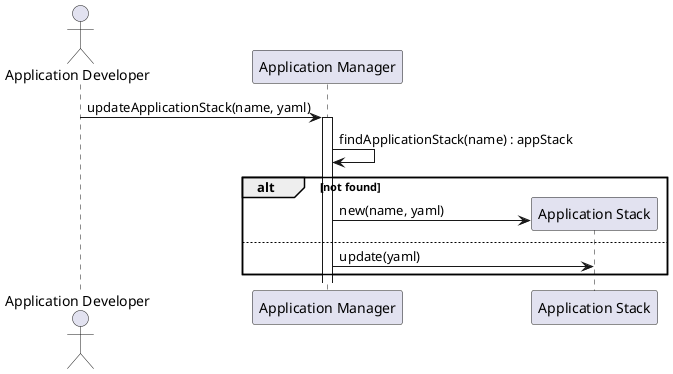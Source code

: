 @startuml
Actor "Application Developer"

"Application Developer" -> "Application Manager" : updateApplicationStack(name, yaml)
activate "Application Manager"
"Application Manager" -> "Application Manager" :findApplicationStack(name) : appStack
alt not found
create "Application Stack"
"Application Manager" -> "Application Stack" : new(name, yaml)
else
"Application Manager" -> "Application Stack" : update(yaml)
end
@enduml

